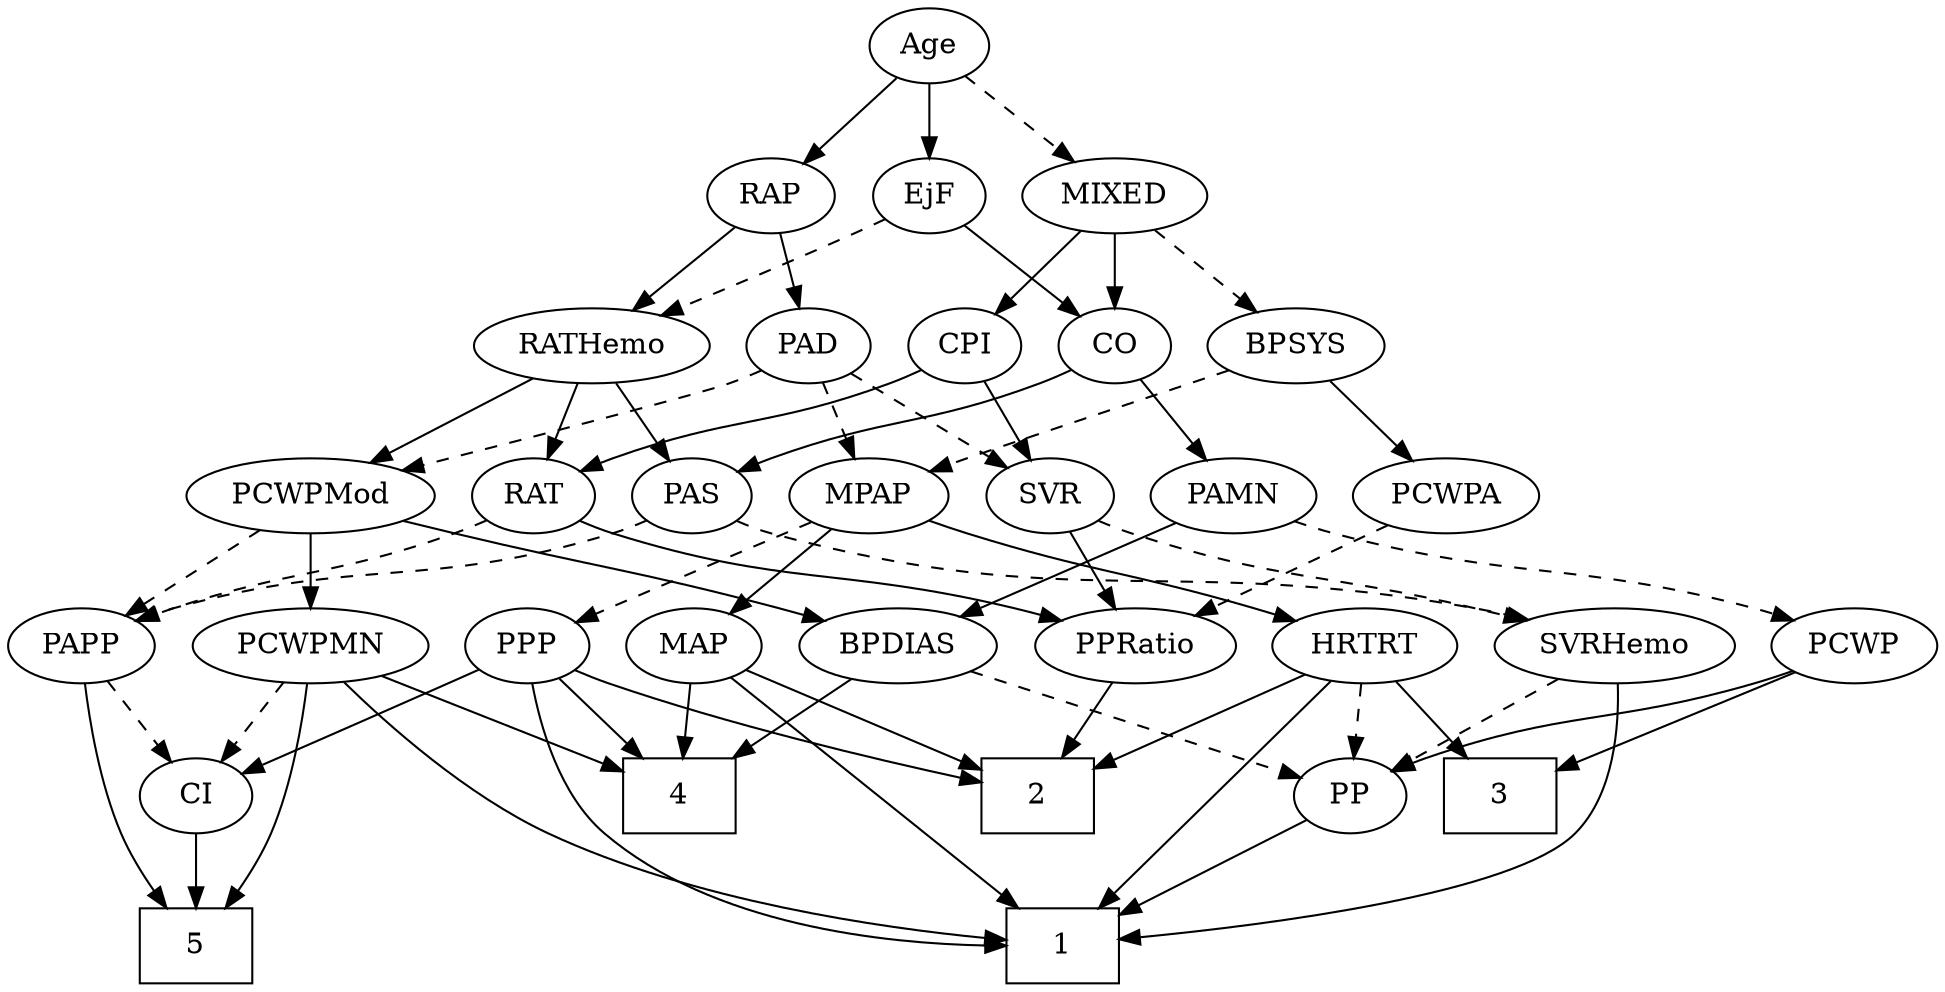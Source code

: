 strict digraph {
	graph [bb="0,0,836.94,468"];
	node [label="\N"];
	1	[height=0.5,
		pos="444.85,18",
		shape=box,
		width=0.75];
	2	[height=0.5,
		pos="439.85,90",
		shape=box,
		width=0.75];
	3	[height=0.5,
		pos="643.85,90",
		shape=box,
		width=0.75];
	4	[height=0.5,
		pos="295.85,90",
		shape=box,
		width=0.75];
	5	[height=0.5,
		pos="86.847,18",
		shape=box,
		width=0.75];
	Age	[height=0.5,
		pos="413.85,450",
		width=0.75];
	EjF	[height=0.5,
		pos="413.85,378",
		width=0.75];
	Age -> EjF	[pos="e,413.85,396.1 413.85,431.7 413.85,423.98 413.85,414.71 413.85,406.11",
		style=solid];
	RAP	[height=0.5,
		pos="340.85,378",
		width=0.77632];
	Age -> RAP	[pos="e,355.85,393.38 399.07,434.83 388.75,424.94 374.79,411.55 363.12,400.36",
		style=solid];
	MIXED	[height=0.5,
		pos="498.85,378",
		width=1.1193];
	Age -> MIXED	[pos="e,480.44,394.16 430.24,435.5 442.25,425.61 458.82,411.96 472.66,400.56",
		style=dashed];
	CO	[height=0.5,
		pos="498.85,306",
		width=0.75];
	EjF -> CO	[pos="e,482.51,320.46 430.24,363.5 442.82,353.14 460.39,338.67 474.59,326.97",
		style=solid];
	RATHemo	[height=0.5,
		pos="256.85,306",
		width=1.3721];
	EjF -> RATHemo	[pos="e,287.54,320.16 392.57,366.83 387.74,364.56 382.63,362.18 377.85,360 350.97,347.77 320.52,334.44 296.89,324.2",
		style=dashed];
	PAD	[height=0.5,
		pos="352.85,306",
		width=0.79437];
	RAP -> PAD	[pos="e,349.89,324.28 343.75,360.05 345.07,352.35 346.67,343.03 348.16,334.36",
		style=solid];
	RAP -> RATHemo	[pos="e,275.75,322.76 324.25,363.17 312.69,353.54 297.01,340.47 283.69,329.37",
		style=solid];
	BPSYS	[height=0.5,
		pos="581.85,306",
		width=1.0471];
	MIXED -> BPSYS	[pos="e,564.16,321.92 516.86,361.81 528.36,352.11 543.44,339.39 556.18,328.64",
		style=dashed];
	MIXED -> CO	[pos="e,498.85,324.1 498.85,359.7 498.85,351.98 498.85,342.71 498.85,334.11",
		style=solid];
	CPI	[height=0.5,
		pos="426.85,306",
		width=0.75];
	MIXED -> CPI	[pos="e,441.8,321.54 482.87,361.46 472.9,351.78 459.94,339.17 448.99,328.53",
		style=solid];
	MPAP	[height=0.5,
		pos="380.85,234",
		width=0.97491];
	MAP	[height=0.5,
		pos="302.85,162",
		width=0.84854];
	MPAP -> MAP	[pos="e,318.94,177.44 363.92,217.81 352.97,207.98 338.55,195.04 326.48,184.21",
		style=solid];
	PPP	[height=0.5,
		pos="226.85,162",
		width=0.75];
	MPAP -> PPP	[pos="e,248.14,173.14 355,221.56 331.05,210.92 294.46,194.56 262.85,180 261.06,179.18 259.22,178.32 257.37,177.46",
		style=dashed];
	HRTRT	[height=0.5,
		pos="590.85,162",
		width=1.1013];
	MPAP -> HRTRT	[pos="e,560.7,173.91 407.73,222.26 413.35,220.11 419.27,217.92 424.85,216 476.68,198.11 490.77,197.16 542.85,180 545.56,179.11 548.36,\
178.17 551.17,177.21",
		style=solid];
	BPSYS -> MPAP	[pos="e,407.76,245.65 552.81,294.34 546.88,292.21 540.67,290.01 534.85,288 486.21,271.25 473.3,269.28 424.85,252 422.33,251.1 419.74,250.16 \
417.14,249.19",
		style=dashed];
	PCWPA	[height=0.5,
		pos="639.85,234",
		width=1.1555];
	BPSYS -> PCWPA	[pos="e,626.34,251.31 595.01,289.12 602.32,280.29 611.57,269.13 619.76,259.24",
		style=solid];
	PAD -> MPAP	[pos="e,374.06,251.96 359.48,288.41 362.71,280.34 366.67,270.43 370.31,261.35",
		style=dashed];
	SVR	[height=0.5,
		pos="461.85,234",
		width=0.77632];
	PAD -> SVR	[pos="e,442.8,247.23 372.08,292.65 389.36,281.55 414.93,265.13 434.36,252.65",
		style=dashed];
	PCWPMod	[height=0.5,
		pos="131.85,234",
		width=1.4443];
	PAD -> PCWPMod	[pos="e,171.13,246.06 330.56,294.41 325.45,292.16 320,289.89 314.85,288 302.11,283.33 230.54,262.88 180.77,248.79",
		style=dashed];
	PAS	[height=0.5,
		pos="300.85,234",
		width=0.75];
	CO -> PAS	[pos="e,321.92,245.65 477.77,294.35 472.93,292.1 467.76,289.85 462.85,288 408.33,267.5 391.36,272.5 336.85,252 335,251.31 333.12,250.56 \
331.24,249.77",
		style=solid];
	PAMN	[height=0.5,
		pos="543.85,234",
		width=1.011];
	CO -> PAMN	[pos="e,533.36,251.31 509.06,289.12 514.62,280.47 521.62,269.58 527.88,259.83",
		style=solid];
	SVRHemo	[height=0.5,
		pos="698.85,162",
		width=1.3902];
	PAS -> SVRHemo	[pos="e,662.57,174.45 321.34,221.93 326.3,219.65 331.67,217.49 336.85,216 467.19,178.56 506.92,206.86 639.85,180 644.02,179.16 648.33,\
178.16 652.62,177.09",
		style=dashed];
	PAPP	[height=0.5,
		pos="31.847,162",
		width=0.88464];
	PAS -> PAPP	[pos="e,55.827,173.92 280.28,222.18 275.32,219.89 269.98,217.66 264.85,216 182.25,189.24 156.06,204.76 72.847,180 70.391,179.27 67.882,\
178.44 65.374,177.55",
		style=dashed];
	BPDIAS	[height=0.5,
		pos="393.85,162",
		width=1.1735];
	PAMN -> BPDIAS	[pos="e,421.2,175.76 518.4,221.13 494.25,209.86 457.69,192.79 430.42,180.07",
		style=solid];
	PCWP	[height=0.5,
		pos="801.85,162",
		width=0.97491];
	PAMN -> PCWP	[pos="e,775.56,173.94 571.23,221.9 576.99,219.78 583.08,217.69 588.85,216 662.53,194.37 684.24,201.91 757.85,180 760.48,179.22 763.18,\
178.35 765.88,177.43",
		style=dashed];
	RATHemo -> PAS	[pos="e,290.9,250.83 267.5,288.05 272.9,279.47 279.55,268.89 285.49,259.44",
		style=solid];
	RAT	[height=0.5,
		pos="228.85,234",
		width=0.75827];
	RATHemo -> RAT	[pos="e,235.56,251.79 250.07,288.05 246.84,279.97 242.9,270.12 239.29,261.11",
		style=solid];
	RATHemo -> PCWPMod	[pos="e,158.14,249.73 230.95,290.5 212.47,280.15 187.4,266.11 167.1,254.74",
		style=solid];
	CPI -> RAT	[pos="e,249.92,245.65 405.77,294.35 400.93,292.1 395.76,289.85 390.85,288 336.33,267.5 319.36,272.5 264.85,252 263,251.31 261.12,250.56 \
259.24,249.77",
		style=solid];
	CPI -> SVR	[pos="e,453.53,251.63 434.96,288.76 439.15,280.4 444.34,270.02 449.04,260.61",
		style=solid];
	PPRatio	[height=0.5,
		pos="493.85,162",
		width=1.1013];
	RAT -> PPRatio	[pos="e,464.25,174 249.82,222.05 254.66,219.82 259.86,217.65 264.85,216 342.31,190.39 366.13,201.42 444.85,180 448.02,179.14 451.28,178.17 \
454.55,177.16",
		style=solid];
	RAT -> PAPP	[pos="e,56.405,173.66 207.76,222.4 202.92,220.14 197.75,217.88 192.85,216 140.86,196.06 125.3,198.69 72.847,180 70.581,179.19 68.258,178.33 \
65.925,177.44",
		style=dashed];
	SVR -> SVRHemo	[pos="e,661.44,173.96 483.49,222.27 488.46,220.02 493.78,217.79 498.85,216 559.81,194.41 577.43,196.96 639.85,180 643.67,178.96 647.63,\
177.86 651.6,176.75",
		style=dashed];
	SVR -> PPRatio	[pos="e,486.1,179.96 469.43,216.41 473.16,208.25 477.75,198.22 481.93,189.07",
		style=solid];
	PCWPMN	[height=0.5,
		pos="131.85,162",
		width=1.3902];
	PCWPMod -> PCWPMN	[pos="e,131.85,180.1 131.85,215.7 131.85,207.98 131.85,198.71 131.85,190.11",
		style=solid];
	PCWPMod -> BPDIAS	[pos="e,362.15,174.04 170.84,221.91 178.14,219.89 185.72,217.85 192.85,216 259.21,198.79 276.93,198.86 342.85,180 345.99,179.1 349.22,\
178.13 352.47,177.12",
		style=solid];
	PCWPMod -> PAPP	[pos="e,51.276,176.6 109.65,217.46 94.895,207.13 75.396,193.48 59.61,182.43",
		style=dashed];
	PCWPA -> PPRatio	[pos="e,520.46,175.76 613.07,220.16 589.61,208.91 555.32,192.48 529.54,180.11",
		style=dashed];
	PCWPMN -> 1	[pos="e,417.57,21.805 146.19,144.6 164.69,124.49 198.79,90.768 234.85,72 290.93,42.81 363.93,29.101 407.43,23.129",
		style=solid];
	PCWPMN -> 4	[pos="e,268.81,102.54 163.08,147.67 190.55,135.94 230.55,118.87 259.46,106.53",
		style=solid];
	PCWPMN -> 5	[pos="e,101.93,36.403 132.57,143.72 132.78,125.37 131.5,95.791 122.85,72 119.35,62.379 113.71,52.826 107.93,44.535",
		style=solid];
	CI	[height=0.5,
		pos="86.847,90",
		width=0.75];
	PCWPMN -> CI	[pos="e,97.125,106.99 121.18,144.41 115.67,135.83 108.83,125.19 102.71,115.67",
		style=dashed];
	SVRHemo -> 1	[pos="e,471.93,21.479 700.26,143.73 700.89,123.69 698.62,90.989 679.85,72 652.53,44.362 541.03,28.921 481.97,22.533",
		style=solid];
	PP	[height=0.5,
		pos="571.85,90",
		width=0.75];
	SVRHemo -> PP	[pos="e,592.28,102.26 672.53,146.5 651.77,135.05 622.83,119.1 601.3,107.23",
		style=dashed];
	BPDIAS -> 4	[pos="e,319.7,108.04 373.06,146.15 360.01,136.83 342.89,124.61 328.1,114.04",
		style=solid];
	BPDIAS -> PP	[pos="e,549.15,99.927 424.04,149.13 456.13,136.51 506.69,116.63 539.55,103.7",
		style=dashed];
	MAP -> 1	[pos="e,427.48,36.365 317.78,146.07 342.09,121.76 390.5,73.349 420.04,43.804",
		style=solid];
	MAP -> 2	[pos="e,412.83,104.8 325.16,149.6 346.41,138.74 378.75,122.22 403.68,109.48",
		style=solid];
	MAP -> 4	[pos="e,297.56,108.1 301.12,143.7 300.35,135.98 299.42,126.71 298.56,118.11",
		style=solid];
	PP -> 1	[pos="e,471.97,33.948 551.72,77.908 532.71,67.426 503.74,51.463 480.77,38.797",
		style=solid];
	PPP -> 1	[pos="e,417.61,19.415 228.61,143.71 231.58,123.65 239.42,90.93 259.85,72 300.54,34.292 366.27,23.203 407.45,20.066",
		style=solid];
	PPP -> 2	[pos="e,412.74,97.759 247.94,150.39 252.78,148.14 257.94,145.88 262.85,144 310.14,125.87 366.44,109.94 402.64,100.39",
		style=solid];
	PPP -> 4	[pos="e,278.89,108.2 241.14,146.5 249.97,137.54 261.53,125.81 271.75,115.45",
		style=solid];
	PPP -> CI	[pos="e,107.95,101.55 205.89,150.52 182.28,138.72 143.71,119.43 116.9,106.03",
		style=solid];
	PPRatio -> 2	[pos="e,453.06,108.12 481.32,144.76 474.77,136.27 466.6,125.68 459.25,116.15",
		style=solid];
	PCWP -> 3	[pos="e,670.9,102.98 776.11,149.6 750.11,138.08 709.69,120.17 680.38,107.18",
		style=solid];
	PCWP -> PP	[pos="e,592.48,101.63 775.05,150 769.42,147.87 763.48,145.75 757.85,144 692.39,123.6 672.52,130.76 607.85,108 605.94,107.33 604,106.59 \
602.06,105.81",
		style=solid];
	CI -> 5	[pos="e,86.847,36.104 86.847,71.697 86.847,63.983 86.847,54.712 86.847,46.112",
		style=solid];
	PAPP -> 5	[pos="e,72.682,36.149 33.503,144.01 35.737,125.65 40.674,95.83 50.847,72 54.931,62.433 60.836,52.784 66.685,44.388",
		style=solid];
	PAPP -> CI	[pos="e,74.794,106.34 44.328,145.12 51.459,136.04 60.534,124.49 68.467,114.39",
		style=dashed];
	HRTRT -> 1	[pos="e,462.26,36.1 574.45,145.26 563.5,134.73 548.79,120.56 535.85,108 513.37,86.181 487.89,61.238 469.61,43.32",
		style=solid];
	HRTRT -> 2	[pos="e,466.99,103.58 564.2,148.65 539.74,137.31 503.28,120.41 476.16,107.83",
		style=solid];
	HRTRT -> 3	[pos="e,630.88,108.12 603.14,144.76 609.57,136.27 617.59,125.68 624.81,116.15",
		style=solid];
	HRTRT -> PP	[pos="e,576.4,107.79 586.25,144.05 584.1,136.14 581.49,126.54 579.09,117.69",
		style=dashed];
}
